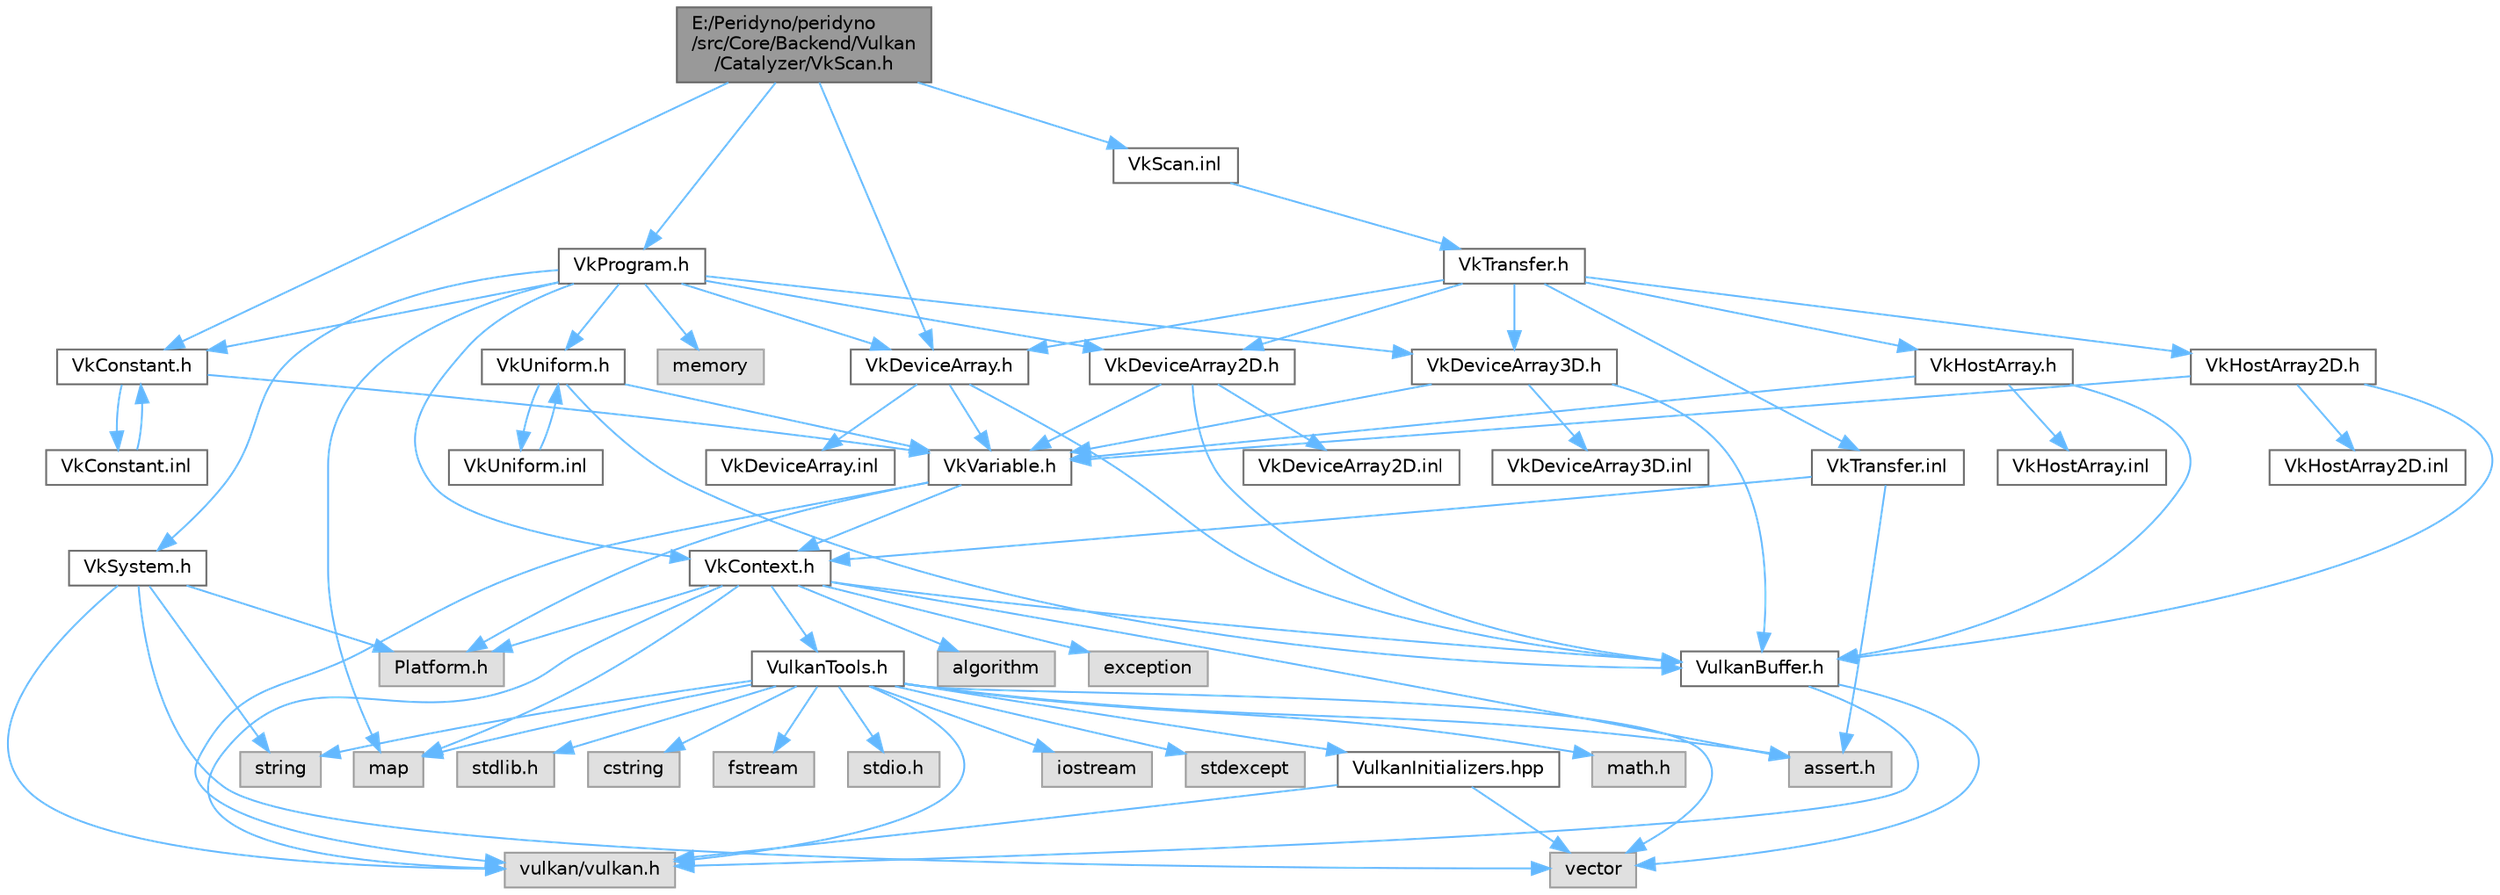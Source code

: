 digraph "E:/Peridyno/peridyno/src/Core/Backend/Vulkan/Catalyzer/VkScan.h"
{
 // LATEX_PDF_SIZE
  bgcolor="transparent";
  edge [fontname=Helvetica,fontsize=10,labelfontname=Helvetica,labelfontsize=10];
  node [fontname=Helvetica,fontsize=10,shape=box,height=0.2,width=0.4];
  Node1 [id="Node000001",label="E:/Peridyno/peridyno\l/src/Core/Backend/Vulkan\l/Catalyzer/VkScan.h",height=0.2,width=0.4,color="gray40", fillcolor="grey60", style="filled", fontcolor="black",tooltip=" "];
  Node1 -> Node2 [id="edge1_Node000001_Node000002",color="steelblue1",style="solid",tooltip=" "];
  Node2 [id="Node000002",label="VkDeviceArray.h",height=0.2,width=0.4,color="grey40", fillcolor="white", style="filled",URL="$_vk_device_array_8h.html",tooltip=" "];
  Node2 -> Node3 [id="edge2_Node000002_Node000003",color="steelblue1",style="solid",tooltip=" "];
  Node3 [id="Node000003",label="VkVariable.h",height=0.2,width=0.4,color="grey40", fillcolor="white", style="filled",URL="$_vk_variable_8h.html",tooltip=" "];
  Node3 -> Node4 [id="edge3_Node000003_Node000004",color="steelblue1",style="solid",tooltip=" "];
  Node4 [id="Node000004",label="Platform.h",height=0.2,width=0.4,color="grey60", fillcolor="#E0E0E0", style="filled",tooltip=" "];
  Node3 -> Node5 [id="edge4_Node000003_Node000005",color="steelblue1",style="solid",tooltip=" "];
  Node5 [id="Node000005",label="vulkan/vulkan.h",height=0.2,width=0.4,color="grey60", fillcolor="#E0E0E0", style="filled",tooltip=" "];
  Node3 -> Node6 [id="edge5_Node000003_Node000006",color="steelblue1",style="solid",tooltip=" "];
  Node6 [id="Node000006",label="VkContext.h",height=0.2,width=0.4,color="grey40", fillcolor="white", style="filled",URL="$_vk_context_8h.html",tooltip=" "];
  Node6 -> Node4 [id="edge6_Node000006_Node000004",color="steelblue1",style="solid",tooltip=" "];
  Node6 -> Node7 [id="edge7_Node000006_Node000007",color="steelblue1",style="solid",tooltip=" "];
  Node7 [id="Node000007",label="VulkanBuffer.h",height=0.2,width=0.4,color="grey40", fillcolor="white", style="filled",URL="$_vulkan_buffer_8h.html",tooltip=" "];
  Node7 -> Node8 [id="edge8_Node000007_Node000008",color="steelblue1",style="solid",tooltip=" "];
  Node8 [id="Node000008",label="vector",height=0.2,width=0.4,color="grey60", fillcolor="#E0E0E0", style="filled",tooltip=" "];
  Node7 -> Node5 [id="edge9_Node000007_Node000005",color="steelblue1",style="solid",tooltip=" "];
  Node6 -> Node9 [id="edge10_Node000006_Node000009",color="steelblue1",style="solid",tooltip=" "];
  Node9 [id="Node000009",label="VulkanTools.h",height=0.2,width=0.4,color="grey40", fillcolor="white", style="filled",URL="$_vulkan_tools_8h.html",tooltip=" "];
  Node9 -> Node5 [id="edge11_Node000009_Node000005",color="steelblue1",style="solid",tooltip=" "];
  Node9 -> Node10 [id="edge12_Node000009_Node000010",color="steelblue1",style="solid",tooltip=" "];
  Node10 [id="Node000010",label="VulkanInitializers.hpp",height=0.2,width=0.4,color="grey40", fillcolor="white", style="filled",URL="$_vulkan_initializers_8hpp.html",tooltip=" "];
  Node10 -> Node8 [id="edge13_Node000010_Node000008",color="steelblue1",style="solid",tooltip=" "];
  Node10 -> Node5 [id="edge14_Node000010_Node000005",color="steelblue1",style="solid",tooltip=" "];
  Node9 -> Node11 [id="edge15_Node000009_Node000011",color="steelblue1",style="solid",tooltip=" "];
  Node11 [id="Node000011",label="math.h",height=0.2,width=0.4,color="grey60", fillcolor="#E0E0E0", style="filled",tooltip=" "];
  Node9 -> Node12 [id="edge16_Node000009_Node000012",color="steelblue1",style="solid",tooltip=" "];
  Node12 [id="Node000012",label="stdlib.h",height=0.2,width=0.4,color="grey60", fillcolor="#E0E0E0", style="filled",tooltip=" "];
  Node9 -> Node13 [id="edge17_Node000009_Node000013",color="steelblue1",style="solid",tooltip=" "];
  Node13 [id="Node000013",label="string",height=0.2,width=0.4,color="grey60", fillcolor="#E0E0E0", style="filled",tooltip=" "];
  Node9 -> Node14 [id="edge18_Node000009_Node000014",color="steelblue1",style="solid",tooltip=" "];
  Node14 [id="Node000014",label="cstring",height=0.2,width=0.4,color="grey60", fillcolor="#E0E0E0", style="filled",tooltip=" "];
  Node9 -> Node15 [id="edge19_Node000009_Node000015",color="steelblue1",style="solid",tooltip=" "];
  Node15 [id="Node000015",label="fstream",height=0.2,width=0.4,color="grey60", fillcolor="#E0E0E0", style="filled",tooltip=" "];
  Node9 -> Node16 [id="edge20_Node000009_Node000016",color="steelblue1",style="solid",tooltip=" "];
  Node16 [id="Node000016",label="assert.h",height=0.2,width=0.4,color="grey60", fillcolor="#E0E0E0", style="filled",tooltip=" "];
  Node9 -> Node17 [id="edge21_Node000009_Node000017",color="steelblue1",style="solid",tooltip=" "];
  Node17 [id="Node000017",label="stdio.h",height=0.2,width=0.4,color="grey60", fillcolor="#E0E0E0", style="filled",tooltip=" "];
  Node9 -> Node8 [id="edge22_Node000009_Node000008",color="steelblue1",style="solid",tooltip=" "];
  Node9 -> Node18 [id="edge23_Node000009_Node000018",color="steelblue1",style="solid",tooltip=" "];
  Node18 [id="Node000018",label="map",height=0.2,width=0.4,color="grey60", fillcolor="#E0E0E0", style="filled",tooltip=" "];
  Node9 -> Node19 [id="edge24_Node000009_Node000019",color="steelblue1",style="solid",tooltip=" "];
  Node19 [id="Node000019",label="iostream",height=0.2,width=0.4,color="grey60", fillcolor="#E0E0E0", style="filled",tooltip=" "];
  Node9 -> Node20 [id="edge25_Node000009_Node000020",color="steelblue1",style="solid",tooltip=" "];
  Node20 [id="Node000020",label="stdexcept",height=0.2,width=0.4,color="grey60", fillcolor="#E0E0E0", style="filled",tooltip=" "];
  Node6 -> Node5 [id="edge26_Node000006_Node000005",color="steelblue1",style="solid",tooltip=" "];
  Node6 -> Node21 [id="edge27_Node000006_Node000021",color="steelblue1",style="solid",tooltip=" "];
  Node21 [id="Node000021",label="algorithm",height=0.2,width=0.4,color="grey60", fillcolor="#E0E0E0", style="filled",tooltip=" "];
  Node6 -> Node16 [id="edge28_Node000006_Node000016",color="steelblue1",style="solid",tooltip=" "];
  Node6 -> Node22 [id="edge29_Node000006_Node000022",color="steelblue1",style="solid",tooltip=" "];
  Node22 [id="Node000022",label="exception",height=0.2,width=0.4,color="grey60", fillcolor="#E0E0E0", style="filled",tooltip=" "];
  Node6 -> Node18 [id="edge30_Node000006_Node000018",color="steelblue1",style="solid",tooltip=" "];
  Node2 -> Node7 [id="edge31_Node000002_Node000007",color="steelblue1",style="solid",tooltip=" "];
  Node2 -> Node23 [id="edge32_Node000002_Node000023",color="steelblue1",style="solid",tooltip=" "];
  Node23 [id="Node000023",label="VkDeviceArray.inl",height=0.2,width=0.4,color="grey40", fillcolor="white", style="filled",URL="$_vk_device_array_8inl.html",tooltip=" "];
  Node1 -> Node24 [id="edge33_Node000001_Node000024",color="steelblue1",style="solid",tooltip=" "];
  Node24 [id="Node000024",label="VkProgram.h",height=0.2,width=0.4,color="grey40", fillcolor="white", style="filled",URL="$_vk_program_8h.html",tooltip=" "];
  Node24 -> Node25 [id="edge34_Node000024_Node000025",color="steelblue1",style="solid",tooltip=" "];
  Node25 [id="Node000025",label="VkSystem.h",height=0.2,width=0.4,color="grey40", fillcolor="white", style="filled",URL="$_vk_system_8h.html",tooltip=" "];
  Node25 -> Node4 [id="edge35_Node000025_Node000004",color="steelblue1",style="solid",tooltip=" "];
  Node25 -> Node5 [id="edge36_Node000025_Node000005",color="steelblue1",style="solid",tooltip=" "];
  Node25 -> Node8 [id="edge37_Node000025_Node000008",color="steelblue1",style="solid",tooltip=" "];
  Node25 -> Node13 [id="edge38_Node000025_Node000013",color="steelblue1",style="solid",tooltip=" "];
  Node24 -> Node6 [id="edge39_Node000024_Node000006",color="steelblue1",style="solid",tooltip=" "];
  Node24 -> Node2 [id="edge40_Node000024_Node000002",color="steelblue1",style="solid",tooltip=" "];
  Node24 -> Node26 [id="edge41_Node000024_Node000026",color="steelblue1",style="solid",tooltip=" "];
  Node26 [id="Node000026",label="VkDeviceArray2D.h",height=0.2,width=0.4,color="grey40", fillcolor="white", style="filled",URL="$_vk_device_array2_d_8h.html",tooltip=" "];
  Node26 -> Node3 [id="edge42_Node000026_Node000003",color="steelblue1",style="solid",tooltip=" "];
  Node26 -> Node7 [id="edge43_Node000026_Node000007",color="steelblue1",style="solid",tooltip=" "];
  Node26 -> Node27 [id="edge44_Node000026_Node000027",color="steelblue1",style="solid",tooltip=" "];
  Node27 [id="Node000027",label="VkDeviceArray2D.inl",height=0.2,width=0.4,color="grey40", fillcolor="white", style="filled",URL="$_vk_device_array2_d_8inl.html",tooltip=" "];
  Node24 -> Node28 [id="edge45_Node000024_Node000028",color="steelblue1",style="solid",tooltip=" "];
  Node28 [id="Node000028",label="VkDeviceArray3D.h",height=0.2,width=0.4,color="grey40", fillcolor="white", style="filled",URL="$_vk_device_array3_d_8h.html",tooltip=" "];
  Node28 -> Node3 [id="edge46_Node000028_Node000003",color="steelblue1",style="solid",tooltip=" "];
  Node28 -> Node7 [id="edge47_Node000028_Node000007",color="steelblue1",style="solid",tooltip=" "];
  Node28 -> Node29 [id="edge48_Node000028_Node000029",color="steelblue1",style="solid",tooltip=" "];
  Node29 [id="Node000029",label="VkDeviceArray3D.inl",height=0.2,width=0.4,color="grey40", fillcolor="white", style="filled",URL="$_vk_device_array3_d_8inl.html",tooltip=" "];
  Node24 -> Node30 [id="edge49_Node000024_Node000030",color="steelblue1",style="solid",tooltip=" "];
  Node30 [id="Node000030",label="VkUniform.h",height=0.2,width=0.4,color="grey40", fillcolor="white", style="filled",URL="$_vk_uniform_8h.html",tooltip=" "];
  Node30 -> Node3 [id="edge50_Node000030_Node000003",color="steelblue1",style="solid",tooltip=" "];
  Node30 -> Node7 [id="edge51_Node000030_Node000007",color="steelblue1",style="solid",tooltip=" "];
  Node30 -> Node31 [id="edge52_Node000030_Node000031",color="steelblue1",style="solid",tooltip=" "];
  Node31 [id="Node000031",label="VkUniform.inl",height=0.2,width=0.4,color="grey40", fillcolor="white", style="filled",URL="$_vk_uniform_8inl.html",tooltip=" "];
  Node31 -> Node30 [id="edge53_Node000031_Node000030",color="steelblue1",style="solid",tooltip=" "];
  Node24 -> Node32 [id="edge54_Node000024_Node000032",color="steelblue1",style="solid",tooltip=" "];
  Node32 [id="Node000032",label="VkConstant.h",height=0.2,width=0.4,color="grey40", fillcolor="white", style="filled",URL="$_vk_constant_8h.html",tooltip=" "];
  Node32 -> Node3 [id="edge55_Node000032_Node000003",color="steelblue1",style="solid",tooltip=" "];
  Node32 -> Node33 [id="edge56_Node000032_Node000033",color="steelblue1",style="solid",tooltip=" "];
  Node33 [id="Node000033",label="VkConstant.inl",height=0.2,width=0.4,color="grey40", fillcolor="white", style="filled",URL="$_vk_constant_8inl.html",tooltip=" "];
  Node33 -> Node32 [id="edge57_Node000033_Node000032",color="steelblue1",style="solid",tooltip=" "];
  Node24 -> Node34 [id="edge58_Node000024_Node000034",color="steelblue1",style="solid",tooltip=" "];
  Node34 [id="Node000034",label="memory",height=0.2,width=0.4,color="grey60", fillcolor="#E0E0E0", style="filled",tooltip=" "];
  Node24 -> Node18 [id="edge59_Node000024_Node000018",color="steelblue1",style="solid",tooltip=" "];
  Node1 -> Node32 [id="edge60_Node000001_Node000032",color="steelblue1",style="solid",tooltip=" "];
  Node1 -> Node35 [id="edge61_Node000001_Node000035",color="steelblue1",style="solid",tooltip=" "];
  Node35 [id="Node000035",label="VkScan.inl",height=0.2,width=0.4,color="grey40", fillcolor="white", style="filled",URL="$_vk_scan_8inl.html",tooltip=" "];
  Node35 -> Node36 [id="edge62_Node000035_Node000036",color="steelblue1",style="solid",tooltip=" "];
  Node36 [id="Node000036",label="VkTransfer.h",height=0.2,width=0.4,color="grey40", fillcolor="white", style="filled",URL="$_vk_transfer_8h.html",tooltip=" "];
  Node36 -> Node37 [id="edge63_Node000036_Node000037",color="steelblue1",style="solid",tooltip=" "];
  Node37 [id="Node000037",label="VkHostArray.h",height=0.2,width=0.4,color="grey40", fillcolor="white", style="filled",URL="$_vk_host_array_8h.html",tooltip=" "];
  Node37 -> Node3 [id="edge64_Node000037_Node000003",color="steelblue1",style="solid",tooltip=" "];
  Node37 -> Node7 [id="edge65_Node000037_Node000007",color="steelblue1",style="solid",tooltip=" "];
  Node37 -> Node38 [id="edge66_Node000037_Node000038",color="steelblue1",style="solid",tooltip=" "];
  Node38 [id="Node000038",label="VkHostArray.inl",height=0.2,width=0.4,color="grey40", fillcolor="white", style="filled",URL="$_vk_host_array_8inl.html",tooltip=" "];
  Node36 -> Node39 [id="edge67_Node000036_Node000039",color="steelblue1",style="solid",tooltip=" "];
  Node39 [id="Node000039",label="VkHostArray2D.h",height=0.2,width=0.4,color="grey40", fillcolor="white", style="filled",URL="$_vk_host_array2_d_8h.html",tooltip=" "];
  Node39 -> Node3 [id="edge68_Node000039_Node000003",color="steelblue1",style="solid",tooltip=" "];
  Node39 -> Node7 [id="edge69_Node000039_Node000007",color="steelblue1",style="solid",tooltip=" "];
  Node39 -> Node40 [id="edge70_Node000039_Node000040",color="steelblue1",style="solid",tooltip=" "];
  Node40 [id="Node000040",label="VkHostArray2D.inl",height=0.2,width=0.4,color="grey40", fillcolor="white", style="filled",URL="$_vk_host_array2_d_8inl.html",tooltip=" "];
  Node36 -> Node2 [id="edge71_Node000036_Node000002",color="steelblue1",style="solid",tooltip=" "];
  Node36 -> Node26 [id="edge72_Node000036_Node000026",color="steelblue1",style="solid",tooltip=" "];
  Node36 -> Node28 [id="edge73_Node000036_Node000028",color="steelblue1",style="solid",tooltip=" "];
  Node36 -> Node41 [id="edge74_Node000036_Node000041",color="steelblue1",style="solid",tooltip=" "];
  Node41 [id="Node000041",label="VkTransfer.inl",height=0.2,width=0.4,color="grey40", fillcolor="white", style="filled",URL="$_vk_transfer_8inl.html",tooltip=" "];
  Node41 -> Node16 [id="edge75_Node000041_Node000016",color="steelblue1",style="solid",tooltip=" "];
  Node41 -> Node6 [id="edge76_Node000041_Node000006",color="steelblue1",style="solid",tooltip=" "];
}
